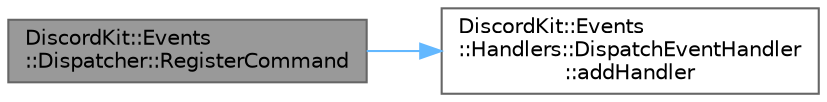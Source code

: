 digraph "DiscordKit::Events::Dispatcher::RegisterCommand"
{
 // LATEX_PDF_SIZE
  bgcolor="transparent";
  edge [fontname=Helvetica,fontsize=10,labelfontname=Helvetica,labelfontsize=10];
  node [fontname=Helvetica,fontsize=10,shape=box,height=0.2,width=0.4];
  rankdir="LR";
  Node1 [id="Node000001",label="DiscordKit::Events\l::Dispatcher::RegisterCommand",height=0.2,width=0.4,color="gray40", fillcolor="grey60", style="filled", fontcolor="black",tooltip=" "];
  Node1 -> Node2 [id="edge1_Node000001_Node000002",color="steelblue1",style="solid",tooltip=" "];
  Node2 [id="Node000002",label="DiscordKit::Events\l::Handlers::DispatchEventHandler\l::addHandler",height=0.2,width=0.4,color="grey40", fillcolor="white", style="filled",URL="$dc/de4/classDiscordKit_1_1Events_1_1Handlers_1_1DispatchEventHandler.html#aa766b498b0d9b7ffeb6a6d870e8e297a",tooltip=" "];
}
